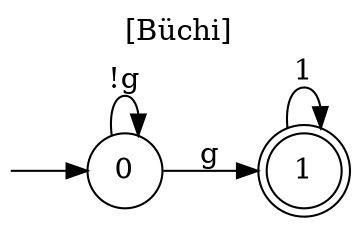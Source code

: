 digraph "" {
  rankdir=LR
  label="[Büchi]"
  labelloc="t"
  node [shape="circle"]
  I [label="", style=invis, width=0]
  I -> 0
  0 [label="0"]
  0 -> 0 [label="!g"]
  0 -> 1 [label="g"]
  1 [label="1", peripheries=2]
  1 -> 1 [label="1"]
}
